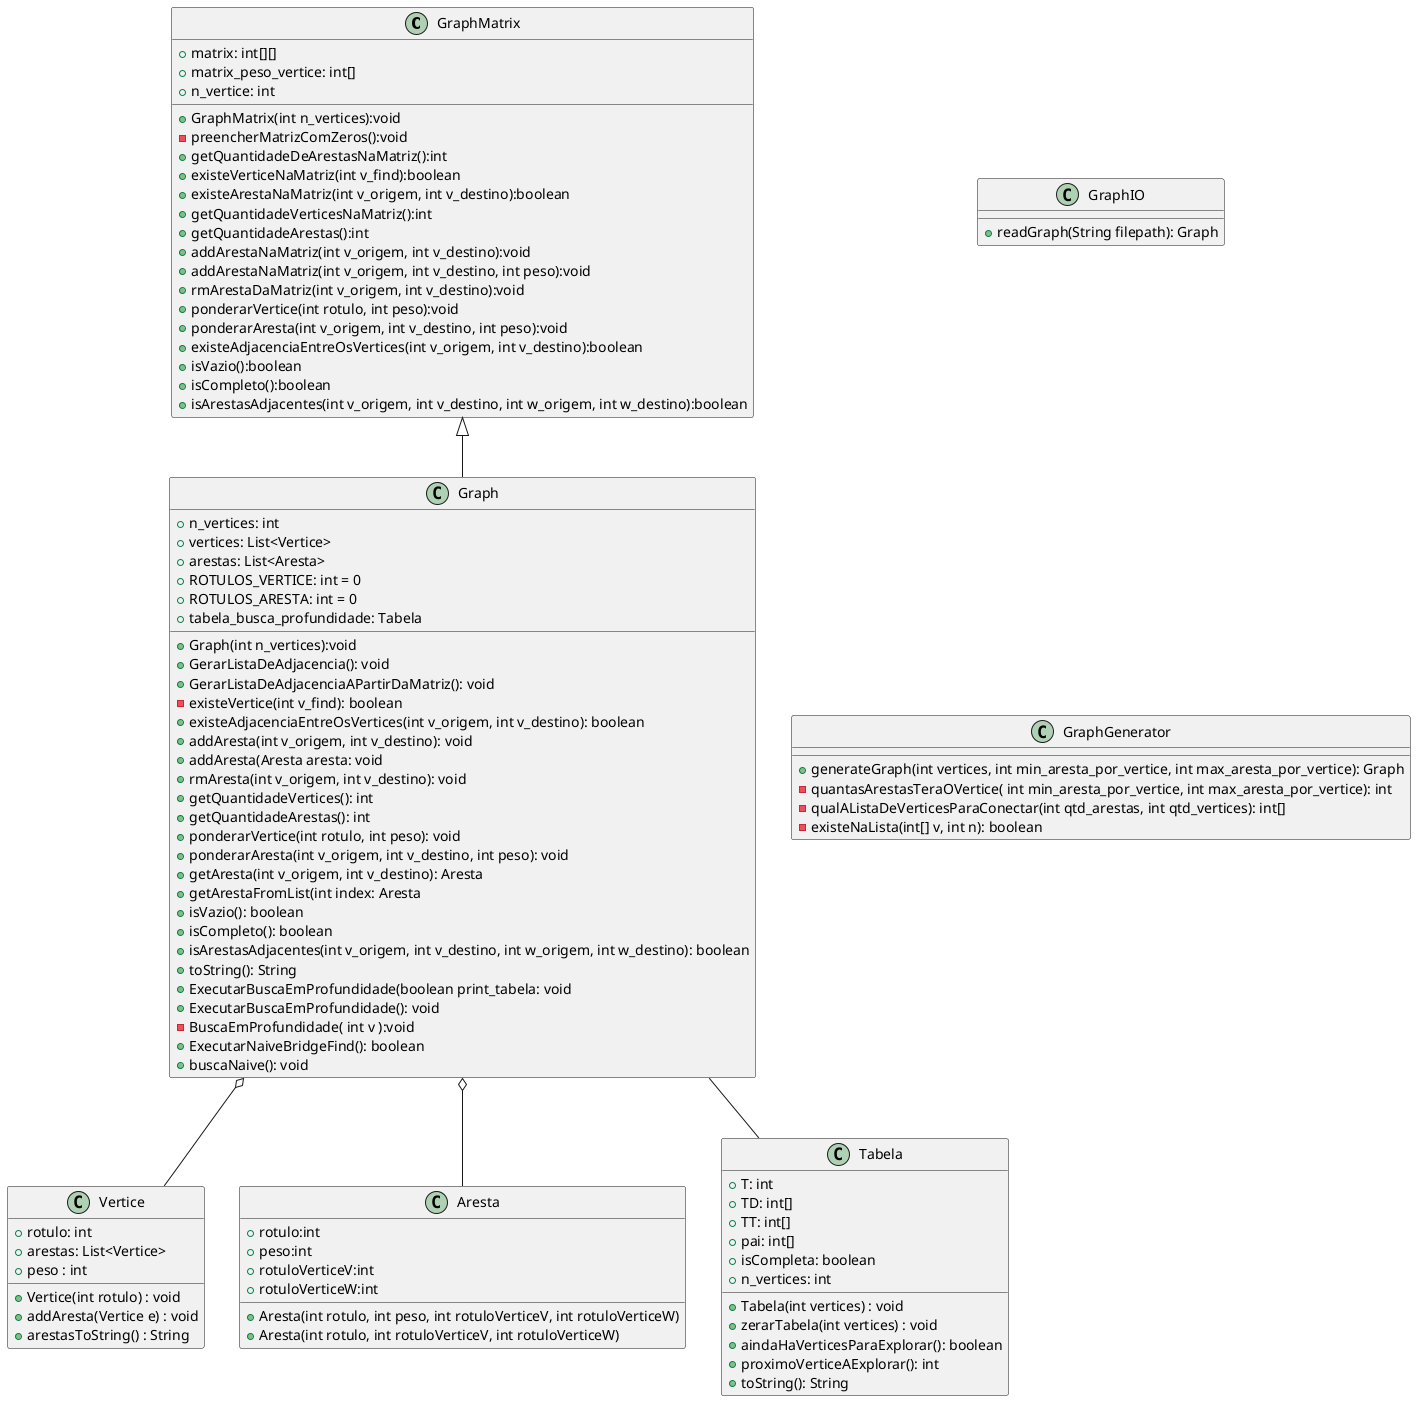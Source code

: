 @startuml Diagrama de Classe


class GraphMatrix{
    + matrix: int[][]
    + matrix_peso_vertice: int[]
    + n_vertice: int
    + GraphMatrix(int n_vertices):void
    - preencherMatrizComZeros():void
    + getQuantidadeDeArestasNaMatriz():int
    + existeVerticeNaMatriz(int v_find):boolean
    + existeArestaNaMatriz(int v_origem, int v_destino):boolean
    + getQuantidadeVerticesNaMatriz():int
    + getQuantidadeArestas():int
    + addArestaNaMatriz(int v_origem, int v_destino):void
    + addArestaNaMatriz(int v_origem, int v_destino, int peso):void
    + rmArestaDaMatriz(int v_origem, int v_destino):void
    + ponderarVertice(int rotulo, int peso):void
    + ponderarAresta(int v_origem, int v_destino, int peso):void
    + existeAdjacenciaEntreOsVertices(int v_origem, int v_destino):boolean
    + isVazio():boolean
    + isCompleto():boolean
    + isArestasAdjacentes(int v_origem, int v_destino, int w_origem, int w_destino):boolean
}

class Graph{
    + n_vertices: int
    + vertices: List<Vertice>
    + arestas: List<Aresta>
    + ROTULOS_VERTICE: int = 0
    + ROTULOS_ARESTA: int = 0
    + tabela_busca_profundidade: Tabela
    + Graph(int n_vertices):void
    + GerarListaDeAdjacencia(): void
    + GerarListaDeAdjacenciaAPartirDaMatriz(): void
    - existeVertice(int v_find): boolean
    + existeAdjacenciaEntreOsVertices(int v_origem, int v_destino): boolean
    + addAresta(int v_origem, int v_destino): void
    + addAresta(Aresta aresta: void
    + rmAresta(int v_origem, int v_destino): void
    + getQuantidadeVertices(): int
    + getQuantidadeArestas(): int
    + ponderarVertice(int rotulo, int peso): void
    + ponderarAresta(int v_origem, int v_destino, int peso): void
    + getAresta(int v_origem, int v_destino): Aresta
    + getArestaFromList(int index: Aresta
    + isVazio(): boolean
    + isCompleto(): boolean
    + isArestasAdjacentes(int v_origem, int v_destino, int w_origem, int w_destino): boolean
    + toString(): String
    + ExecutarBuscaEmProfundidade(boolean print_tabela: void
    + ExecutarBuscaEmProfundidade(): void
    - BuscaEmProfundidade( int v ):void
    + ExecutarNaiveBridgeFind(): boolean
    + buscaNaive(): void

}
class Vertice {
    + rotulo: int
    + arestas: List<Vertice>
    + peso : int
    + Vertice(int rotulo) : void
    + addAresta(Vertice e) : void
    + arestasToString() : String
}

class Aresta {
    + rotulo:int
    + peso:int
    + rotuloVerticeV:int
    + rotuloVerticeW:int
    + Aresta(int rotulo, int peso, int rotuloVerticeV, int rotuloVerticeW)
    + Aresta(int rotulo, int rotuloVerticeV, int rotuloVerticeW)
}

class Tabela {
    +  T: int
    +  TD: int[]
    +  TT: int[]
    +  pai: int[]
    +  isCompleta: boolean
    +  n_vertices: int
    + Tabela(int vertices) : void
    +  zerarTabela(int vertices) : void
    +  aindaHaVerticesParaExplorar(): boolean
    +  proximoVerticeAExplorar(): int
    +  toString(): String
}
class GraphIO{
    + readGraph(String filepath): Graph
}
class GraphGenerator{
    +  generateGraph(int vertices, int min_aresta_por_vertice, int max_aresta_por_vertice): Graph
    - quantasArestasTeraOVertice( int min_aresta_por_vertice, int max_aresta_por_vertice): int
    - qualAListaDeVerticesParaConectar(int qtd_arestas, int qtd_vertices): int[]
    - existeNaLista(int[] v, int n): boolean
}

GraphMatrix <|-- Graph
Graph o-- Aresta
Graph o-- Vertice
Graph -- Tabela
GraphIO -[hidden]- GraphGenerator

@enduml